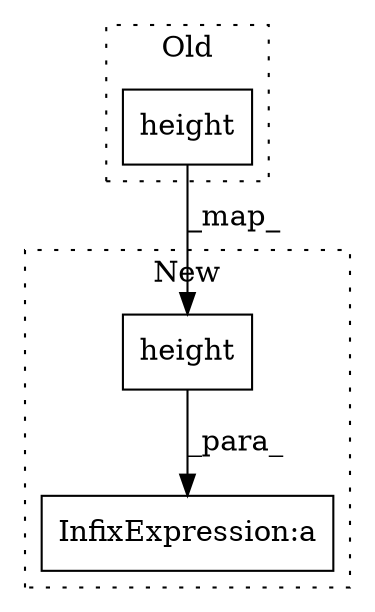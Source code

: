 digraph G {
subgraph cluster0 {
1 [label="height" a="32" s="18621" l="8" shape="box"];
label = "Old";
style="dotted";
}
subgraph cluster1 {
2 [label="height" a="32" s="18650" l="8" shape="box"];
3 [label="InfixExpression:a" a="27" s="18658" l="3" shape="box"];
label = "New";
style="dotted";
}
1 -> 2 [label="_map_"];
2 -> 3 [label="_para_"];
}
